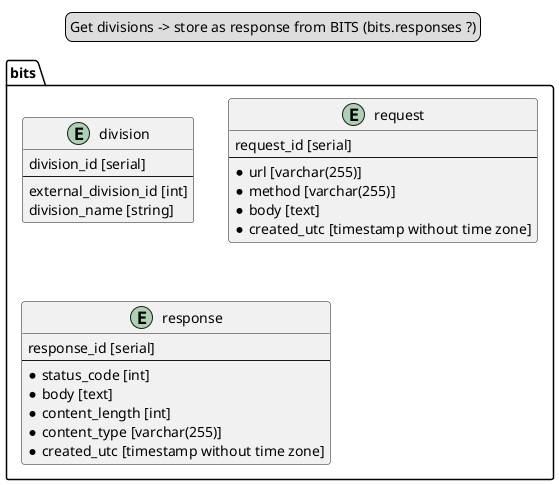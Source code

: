 @startuml Database

legend top
Get divisions -> store as response from BITS (bits.responses ?)
end legend

package bits {
    entity division {
        division_id [serial]
        --
        external_division_id [int]
        division_name [string]
    }

    entity request {
        request_id [serial]
        --
        * url [varchar(255)]
        * method [varchar(255)]
        * body [text]
        * created_utc [timestamp without time zone]
    }

    entity response {
        response_id [serial]
        --
        * status_code [int]
        * body [text]
        * content_length [int]
        * content_type [varchar(255)]
        * created_utc [timestamp without time zone]
    }
}

@enduml
